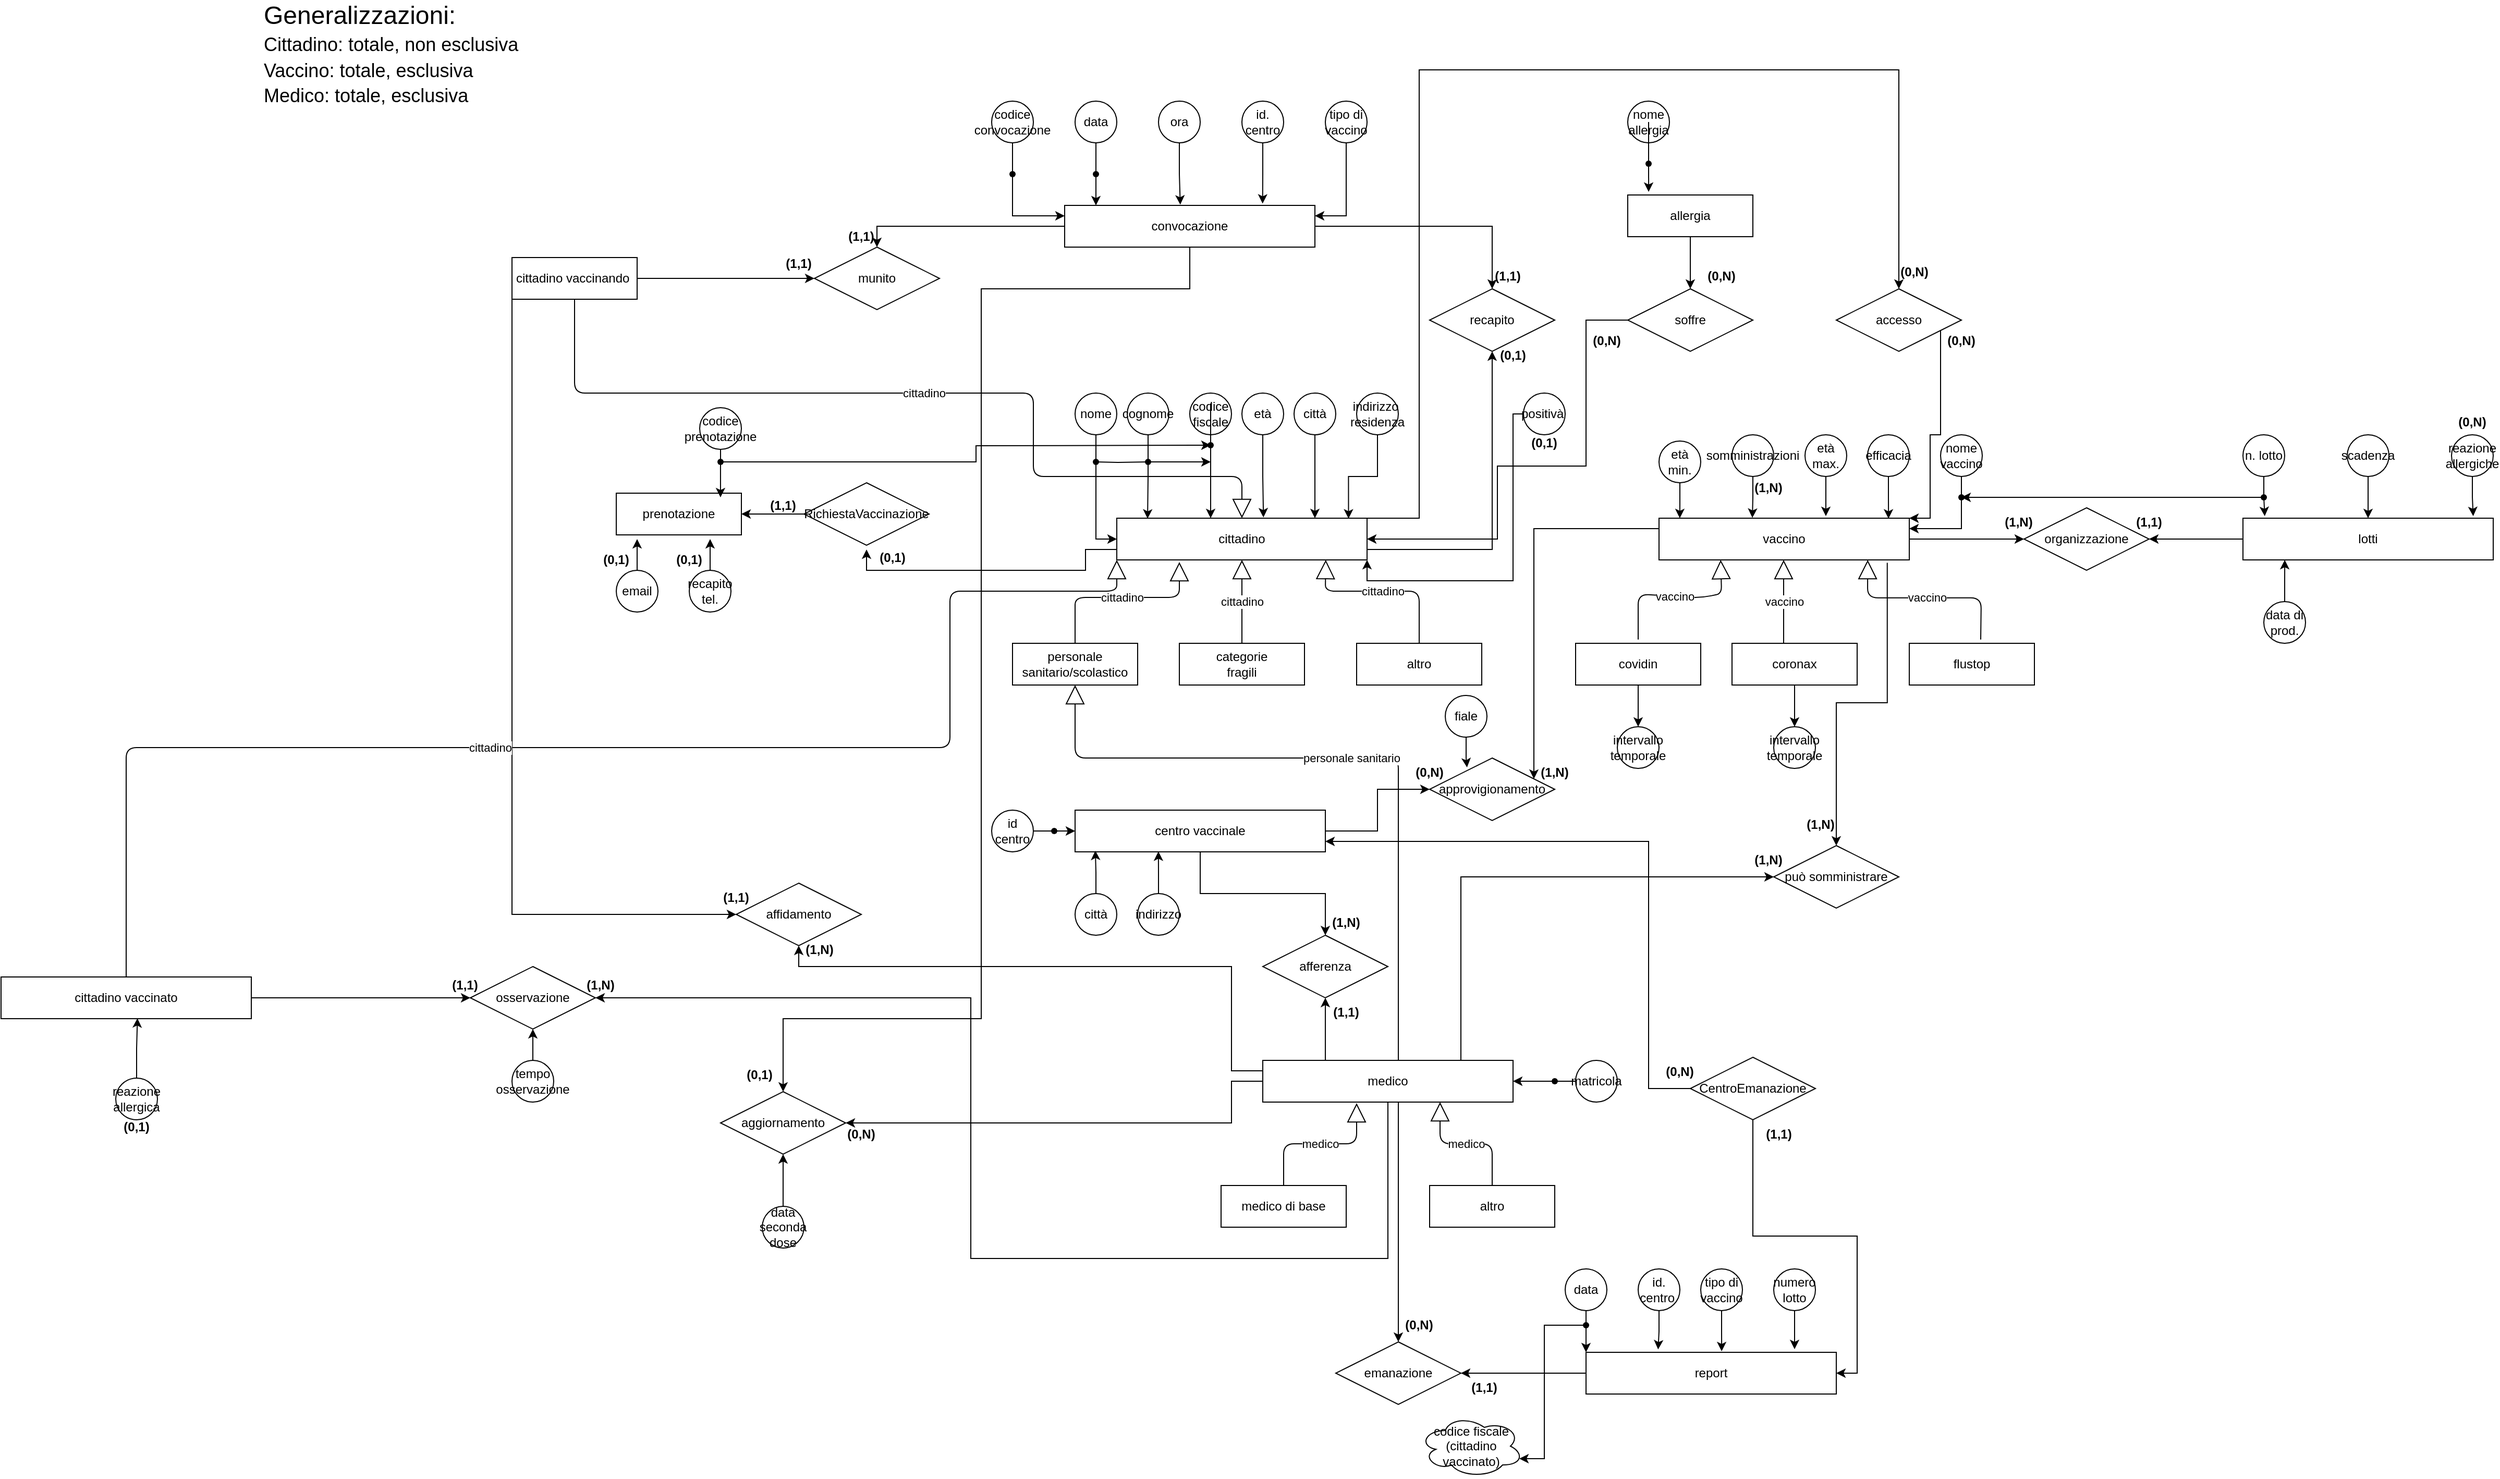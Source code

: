 <mxfile version="14.6.13" type="device"><diagram id="R2lEEEUBdFMjLlhIrx00" name="Page-1"><mxGraphModel dx="2500" dy="1852" grid="1" gridSize="10" guides="1" tooltips="1" connect="1" arrows="1" fold="1" page="1" pageScale="1" pageWidth="850" pageHeight="1100" math="0" shadow="0" extFonts="Permanent Marker^https://fonts.googleapis.com/css?family=Permanent+Marker"><root><mxCell id="0"/><mxCell id="1" parent="0"/><mxCell id="M7mJ-Y6xl4wx2wZonbCR-170" style="edgeStyle=orthogonalEdgeStyle;rounded=0;orthogonalLoop=1;jettySize=auto;html=1;align=center;" parent="1" source="M7mJ-Y6xl4wx2wZonbCR-2" edge="1"><mxGeometry relative="1" as="geometry"><mxPoint x="-80" y="150" as="targetPoint"/><Array as="points"><mxPoint x="130" y="150"/><mxPoint x="130" y="170"/><mxPoint x="-80" y="170"/></Array></mxGeometry></mxCell><mxCell id="N9EamCQMJhhHyp209HH3-10" style="edgeStyle=orthogonalEdgeStyle;rounded=0;orthogonalLoop=1;jettySize=auto;html=1;exitX=1;exitY=0;exitDx=0;exitDy=0;entryX=0.5;entryY=0;entryDx=0;entryDy=0;" parent="1" source="M7mJ-Y6xl4wx2wZonbCR-2" target="N9EamCQMJhhHyp209HH3-9" edge="1"><mxGeometry relative="1" as="geometry"><Array as="points"><mxPoint x="450" y="120"/><mxPoint x="450" y="-310"/><mxPoint x="910" y="-310"/></Array></mxGeometry></mxCell><mxCell id="M7mJ-Y6xl4wx2wZonbCR-2" value="cittadino" style="whiteSpace=wrap;html=1;align=center;" parent="1" vertex="1"><mxGeometry x="160" y="120" width="240" height="40" as="geometry"/></mxCell><mxCell id="M7mJ-Y6xl4wx2wZonbCR-158" style="edgeStyle=orthogonalEdgeStyle;rounded=0;orthogonalLoop=1;jettySize=auto;html=1;entryX=0.586;entryY=-0.019;entryDx=0;entryDy=0;entryPerimeter=0;align=center;" parent="1" source="M7mJ-Y6xl4wx2wZonbCR-3" target="M7mJ-Y6xl4wx2wZonbCR-2" edge="1"><mxGeometry relative="1" as="geometry"/></mxCell><mxCell id="M7mJ-Y6xl4wx2wZonbCR-3" value="età" style="ellipse;whiteSpace=wrap;html=1;align=center;" parent="1" vertex="1"><mxGeometry x="280" width="40" height="40" as="geometry"/></mxCell><mxCell id="M7mJ-Y6xl4wx2wZonbCR-159" style="edgeStyle=orthogonalEdgeStyle;rounded=0;orthogonalLoop=1;jettySize=auto;html=1;entryX=0.375;entryY=0;entryDx=0;entryDy=0;entryPerimeter=0;align=center;startArrow=none;" parent="1" source="T5ep_b1kpj0hgW3HJLXH-21" target="M7mJ-Y6xl4wx2wZonbCR-2" edge="1"><mxGeometry relative="1" as="geometry"/></mxCell><mxCell id="M7mJ-Y6xl4wx2wZonbCR-4" value="codice fiscale" style="ellipse;whiteSpace=wrap;html=1;align=center;" parent="1" vertex="1"><mxGeometry x="230" width="40" height="40" as="geometry"/></mxCell><mxCell id="T5ep_b1kpj0hgW3HJLXH-18" style="edgeStyle=orthogonalEdgeStyle;rounded=0;orthogonalLoop=1;jettySize=auto;html=1;entryX=0;entryY=0.5;entryDx=0;entryDy=0;" parent="1" source="M7mJ-Y6xl4wx2wZonbCR-5" target="M7mJ-Y6xl4wx2wZonbCR-2" edge="1"><mxGeometry relative="1" as="geometry"/></mxCell><mxCell id="M7mJ-Y6xl4wx2wZonbCR-5" value="nome" style="ellipse;whiteSpace=wrap;html=1;align=center;" parent="1" vertex="1"><mxGeometry x="120" width="40" height="40" as="geometry"/></mxCell><mxCell id="M7mJ-Y6xl4wx2wZonbCR-18" style="edgeStyle=orthogonalEdgeStyle;rounded=0;orthogonalLoop=1;jettySize=auto;html=1;entryX=0.123;entryY=0.01;entryDx=0;entryDy=0;entryPerimeter=0;" parent="1" source="M7mJ-Y6xl4wx2wZonbCR-6" target="M7mJ-Y6xl4wx2wZonbCR-2" edge="1"><mxGeometry relative="1" as="geometry"/></mxCell><mxCell id="M7mJ-Y6xl4wx2wZonbCR-6" value="cognome" style="ellipse;whiteSpace=wrap;html=1;align=center;" parent="1" vertex="1"><mxGeometry x="170" width="40" height="40" as="geometry"/></mxCell><mxCell id="M7mJ-Y6xl4wx2wZonbCR-15" style="edgeStyle=orthogonalEdgeStyle;rounded=0;orthogonalLoop=1;jettySize=auto;html=1;" parent="1" source="M7mJ-Y6xl4wx2wZonbCR-8" edge="1"><mxGeometry relative="1" as="geometry"><mxPoint x="350" y="120" as="targetPoint"/></mxGeometry></mxCell><mxCell id="M7mJ-Y6xl4wx2wZonbCR-8" value="città" style="ellipse;whiteSpace=wrap;html=1;align=center;" parent="1" vertex="1"><mxGeometry x="330" width="40" height="40" as="geometry"/></mxCell><mxCell id="M7mJ-Y6xl4wx2wZonbCR-157" style="edgeStyle=orthogonalEdgeStyle;rounded=0;orthogonalLoop=1;jettySize=auto;html=1;entryX=0.926;entryY=0.009;entryDx=0;entryDy=0;entryPerimeter=0;align=center;" parent="1" source="M7mJ-Y6xl4wx2wZonbCR-9" target="M7mJ-Y6xl4wx2wZonbCR-2" edge="1"><mxGeometry relative="1" as="geometry"/></mxCell><mxCell id="M7mJ-Y6xl4wx2wZonbCR-9" value="indirizzo&amp;nbsp;&lt;br&gt;residenza" style="ellipse;whiteSpace=wrap;html=1;align=center;" parent="1" vertex="1"><mxGeometry x="390" width="40" height="40" as="geometry"/></mxCell><mxCell id="M7mJ-Y6xl4wx2wZonbCR-19" value="cittadino" style="endArrow=block;endSize=16;endFill=0;html=1;exitX=0.5;exitY=1;exitDx=0;exitDy=0;entryX=0.5;entryY=1;entryDx=0;entryDy=0;" parent="1" target="M7mJ-Y6xl4wx2wZonbCR-2" edge="1"><mxGeometry width="160" relative="1" as="geometry"><mxPoint x="280" y="240" as="sourcePoint"/><mxPoint x="280" y="170" as="targetPoint"/></mxGeometry></mxCell><mxCell id="M7mJ-Y6xl4wx2wZonbCR-22" value="categorie&lt;br&gt;fragili" style="whiteSpace=wrap;html=1;align=center;" parent="1" vertex="1"><mxGeometry x="220" y="240" width="120" height="40" as="geometry"/></mxCell><mxCell id="M7mJ-Y6xl4wx2wZonbCR-23" value="personale sanitario/scolastico" style="whiteSpace=wrap;html=1;align=center;" parent="1" vertex="1"><mxGeometry x="60" y="240" width="120" height="40" as="geometry"/></mxCell><mxCell id="M7mJ-Y6xl4wx2wZonbCR-28" value="cittadino" style="endArrow=block;endSize=16;endFill=0;html=1;align=center;exitX=0.5;exitY=0;exitDx=0;exitDy=0;" parent="1" source="M7mJ-Y6xl4wx2wZonbCR-23" edge="1"><mxGeometry width="160" relative="1" as="geometry"><mxPoint x="140" y="240" as="sourcePoint"/><mxPoint x="220" y="162" as="targetPoint"/><Array as="points"><mxPoint x="120" y="220"/><mxPoint x="120" y="196"/><mxPoint x="220" y="196"/></Array></mxGeometry></mxCell><mxCell id="M7mJ-Y6xl4wx2wZonbCR-39" style="edgeStyle=orthogonalEdgeStyle;rounded=0;orthogonalLoop=1;jettySize=auto;html=1;entryX=0;entryY=0.5;entryDx=0;entryDy=0;align=center;" parent="1" source="M7mJ-Y6xl4wx2wZonbCR-30" target="M7mJ-Y6xl4wx2wZonbCR-37" edge="1"><mxGeometry relative="1" as="geometry"/></mxCell><mxCell id="M7mJ-Y6xl4wx2wZonbCR-30" value="vaccino" style="whiteSpace=wrap;html=1;align=center;" parent="1" vertex="1"><mxGeometry x="680" y="120" width="240" height="40" as="geometry"/></mxCell><mxCell id="M7mJ-Y6xl4wx2wZonbCR-34" style="edgeStyle=orthogonalEdgeStyle;rounded=0;orthogonalLoop=1;jettySize=auto;html=1;entryX=0.083;entryY=0;entryDx=0;entryDy=0;entryPerimeter=0;align=center;" parent="1" source="M7mJ-Y6xl4wx2wZonbCR-31" target="M7mJ-Y6xl4wx2wZonbCR-30" edge="1"><mxGeometry relative="1" as="geometry"/></mxCell><mxCell id="M7mJ-Y6xl4wx2wZonbCR-31" value="età min." style="ellipse;whiteSpace=wrap;html=1;align=center;" parent="1" vertex="1"><mxGeometry x="680" y="46" width="40" height="40" as="geometry"/></mxCell><mxCell id="M7mJ-Y6xl4wx2wZonbCR-36" style="edgeStyle=orthogonalEdgeStyle;rounded=0;orthogonalLoop=1;jettySize=auto;html=1;entryX=0.917;entryY=0.01;entryDx=0;entryDy=0;entryPerimeter=0;align=center;" parent="1" source="M7mJ-Y6xl4wx2wZonbCR-32" target="M7mJ-Y6xl4wx2wZonbCR-30" edge="1"><mxGeometry relative="1" as="geometry"/></mxCell><mxCell id="M7mJ-Y6xl4wx2wZonbCR-32" value="efficacia" style="ellipse;whiteSpace=wrap;html=1;align=center;" parent="1" vertex="1"><mxGeometry x="880" y="40" width="40" height="40" as="geometry"/></mxCell><mxCell id="M7mJ-Y6xl4wx2wZonbCR-35" style="edgeStyle=orthogonalEdgeStyle;rounded=0;orthogonalLoop=1;jettySize=auto;html=1;align=center;" parent="1" source="M7mJ-Y6xl4wx2wZonbCR-33" edge="1"><mxGeometry relative="1" as="geometry"><mxPoint x="840" y="118" as="targetPoint"/></mxGeometry></mxCell><mxCell id="M7mJ-Y6xl4wx2wZonbCR-33" value="età max." style="ellipse;whiteSpace=wrap;html=1;align=center;" parent="1" vertex="1"><mxGeometry x="820" y="40" width="40" height="40" as="geometry"/></mxCell><mxCell id="M7mJ-Y6xl4wx2wZonbCR-40" style="edgeStyle=orthogonalEdgeStyle;rounded=0;orthogonalLoop=1;jettySize=auto;html=1;align=center;exitX=0;exitY=0.5;exitDx=0;exitDy=0;" parent="1" source="M7mJ-Y6xl4wx2wZonbCR-38" target="M7mJ-Y6xl4wx2wZonbCR-37" edge="1"><mxGeometry relative="1" as="geometry"/></mxCell><mxCell id="M7mJ-Y6xl4wx2wZonbCR-37" value="organizzazione" style="shape=rhombus;perimeter=rhombusPerimeter;whiteSpace=wrap;html=1;align=center;" parent="1" vertex="1"><mxGeometry x="1030" y="110" width="120" height="60" as="geometry"/></mxCell><mxCell id="M7mJ-Y6xl4wx2wZonbCR-38" value="lotti" style="whiteSpace=wrap;html=1;align=center;" parent="1" vertex="1"><mxGeometry x="1240" y="120" width="240" height="40" as="geometry"/></mxCell><mxCell id="M7mJ-Y6xl4wx2wZonbCR-47" style="edgeStyle=orthogonalEdgeStyle;rounded=0;orthogonalLoop=1;jettySize=auto;html=1;entryX=0.92;entryY=-0.05;entryDx=0;entryDy=0;entryPerimeter=0;align=center;" parent="1" source="M7mJ-Y6xl4wx2wZonbCR-42" target="M7mJ-Y6xl4wx2wZonbCR-38" edge="1"><mxGeometry relative="1" as="geometry"/></mxCell><mxCell id="M7mJ-Y6xl4wx2wZonbCR-42" value="reazione&lt;br&gt;allergiche" style="ellipse;whiteSpace=wrap;html=1;align=center;" parent="1" vertex="1"><mxGeometry x="1440" y="40" width="40" height="40" as="geometry"/></mxCell><mxCell id="M7mJ-Y6xl4wx2wZonbCR-46" style="edgeStyle=orthogonalEdgeStyle;rounded=0;orthogonalLoop=1;jettySize=auto;html=1;entryX=0.5;entryY=0;entryDx=0;entryDy=0;align=center;" parent="1" source="M7mJ-Y6xl4wx2wZonbCR-43" target="M7mJ-Y6xl4wx2wZonbCR-38" edge="1"><mxGeometry relative="1" as="geometry"/></mxCell><mxCell id="M7mJ-Y6xl4wx2wZonbCR-43" value="scadenza" style="ellipse;whiteSpace=wrap;html=1;align=center;" parent="1" vertex="1"><mxGeometry x="1340" y="40" width="40" height="40" as="geometry"/></mxCell><mxCell id="M7mJ-Y6xl4wx2wZonbCR-45" style="edgeStyle=orthogonalEdgeStyle;rounded=0;orthogonalLoop=1;jettySize=auto;html=1;entryX=0.087;entryY=-0.05;entryDx=0;entryDy=0;entryPerimeter=0;align=center;" parent="1" source="M7mJ-Y6xl4wx2wZonbCR-44" target="M7mJ-Y6xl4wx2wZonbCR-38" edge="1"><mxGeometry relative="1" as="geometry"/></mxCell><mxCell id="M7mJ-Y6xl4wx2wZonbCR-44" value="n. lotto" style="ellipse;whiteSpace=wrap;html=1;align=center;" parent="1" vertex="1"><mxGeometry x="1240" y="40" width="40" height="40" as="geometry"/></mxCell><mxCell id="M7mJ-Y6xl4wx2wZonbCR-48" value="(1,N)" style="text;align=center;fontStyle=1;verticalAlign=middle;spacingLeft=3;spacingRight=3;strokeColor=none;rotatable=0;points=[[0,0.5],[1,0.5]];portConstraint=eastwest;" parent="1" vertex="1"><mxGeometry x="1010" y="110" width="30" height="26" as="geometry"/></mxCell><mxCell id="M7mJ-Y6xl4wx2wZonbCR-50" style="edgeStyle=orthogonalEdgeStyle;rounded=0;orthogonalLoop=1;jettySize=auto;html=1;entryX=0.373;entryY=-0.01;entryDx=0;entryDy=0;entryPerimeter=0;align=center;" parent="1" source="M7mJ-Y6xl4wx2wZonbCR-49" target="M7mJ-Y6xl4wx2wZonbCR-30" edge="1"><mxGeometry relative="1" as="geometry"/></mxCell><mxCell id="M7mJ-Y6xl4wx2wZonbCR-49" value="somministrazioni" style="ellipse;whiteSpace=wrap;html=1;align=center;" parent="1" vertex="1"><mxGeometry x="750" y="40" width="40" height="40" as="geometry"/></mxCell><object label="vaccino" id="M7mJ-Y6xl4wx2wZonbCR-52"><mxCell style="endArrow=block;endSize=16;endFill=0;html=1;align=center;exitX=0.163;exitY=1.09;exitDx=0;exitDy=0;exitPerimeter=0;strokeColor=#000000;fillColor=#000000;" parent="1" edge="1"><mxGeometry width="160" relative="1" as="geometry"><mxPoint x="660" y="236.4" as="sourcePoint"/><mxPoint x="739.12" y="160.0" as="targetPoint"/><Array as="points"><mxPoint x="660" y="192.8"/><mxPoint x="720" y="196.4"/><mxPoint x="740" y="192.4"/></Array></mxGeometry></mxCell></object><mxCell id="M7mJ-Y6xl4wx2wZonbCR-53" value="vaccino" style="endArrow=block;endSize=16;endFill=0;html=1;exitX=0.5;exitY=1;exitDx=0;exitDy=0;" parent="1" edge="1"><mxGeometry width="160" relative="1" as="geometry"><mxPoint x="799.5" y="240" as="sourcePoint"/><mxPoint x="799.5" y="160" as="targetPoint"/></mxGeometry></mxCell><mxCell id="M7mJ-Y6xl4wx2wZonbCR-54" value="vaccino" style="endArrow=block;endSize=16;endFill=0;html=1;exitX=0.713;exitY=1.09;exitDx=0;exitDy=0;exitPerimeter=0;" parent="1" edge="1"><mxGeometry width="160" relative="1" as="geometry"><mxPoint x="988.5" y="236.4" as="sourcePoint"/><mxPoint x="880.12" y="160.0" as="targetPoint"/><Array as="points"><mxPoint x="989" y="196.4"/><mxPoint x="880" y="196.4"/></Array></mxGeometry></mxCell><mxCell id="M7mJ-Y6xl4wx2wZonbCR-57" value="flustop" style="whiteSpace=wrap;html=1;align=center;" parent="1" vertex="1"><mxGeometry x="920" y="240" width="120" height="40" as="geometry"/></mxCell><mxCell id="M7mJ-Y6xl4wx2wZonbCR-61" style="edgeStyle=orthogonalEdgeStyle;rounded=0;orthogonalLoop=1;jettySize=auto;html=1;align=center;" parent="1" source="M7mJ-Y6xl4wx2wZonbCR-58" edge="1"><mxGeometry relative="1" as="geometry"><mxPoint x="810" y="320" as="targetPoint"/></mxGeometry></mxCell><mxCell id="M7mJ-Y6xl4wx2wZonbCR-58" value="coronax" style="whiteSpace=wrap;html=1;align=center;" parent="1" vertex="1"><mxGeometry x="750" y="240" width="120" height="40" as="geometry"/></mxCell><mxCell id="M7mJ-Y6xl4wx2wZonbCR-60" style="edgeStyle=orthogonalEdgeStyle;rounded=0;orthogonalLoop=1;jettySize=auto;html=1;align=center;" parent="1" source="M7mJ-Y6xl4wx2wZonbCR-59" edge="1"><mxGeometry relative="1" as="geometry"><mxPoint x="660" y="320" as="targetPoint"/></mxGeometry></mxCell><mxCell id="M7mJ-Y6xl4wx2wZonbCR-59" value="covidin" style="whiteSpace=wrap;html=1;align=center;" parent="1" vertex="1"><mxGeometry x="600" y="240" width="120" height="40" as="geometry"/></mxCell><mxCell id="M7mJ-Y6xl4wx2wZonbCR-63" value="intervallo temporale&lt;br&gt;" style="ellipse;whiteSpace=wrap;html=1;align=center;" parent="1" vertex="1"><mxGeometry x="640" y="320" width="40" height="40" as="geometry"/></mxCell><mxCell id="M7mJ-Y6xl4wx2wZonbCR-64" value="intervallo&lt;br&gt;temporale" style="ellipse;whiteSpace=wrap;html=1;align=center;" parent="1" vertex="1"><mxGeometry x="790" y="320" width="40" height="40" as="geometry"/></mxCell><mxCell id="M7mJ-Y6xl4wx2wZonbCR-100" style="edgeStyle=orthogonalEdgeStyle;rounded=0;orthogonalLoop=1;jettySize=auto;html=1;entryX=0.5;entryY=0;entryDx=0;entryDy=0;align=center;" parent="1" source="M7mJ-Y6xl4wx2wZonbCR-95" target="M7mJ-Y6xl4wx2wZonbCR-97" edge="1"><mxGeometry relative="1" as="geometry"/></mxCell><mxCell id="M7mJ-Y6xl4wx2wZonbCR-106" style="edgeStyle=orthogonalEdgeStyle;rounded=0;orthogonalLoop=1;jettySize=auto;html=1;entryX=0;entryY=0.5;entryDx=0;entryDy=0;align=center;" parent="1" source="M7mJ-Y6xl4wx2wZonbCR-95" target="M7mJ-Y6xl4wx2wZonbCR-105" edge="1"><mxGeometry relative="1" as="geometry"/></mxCell><mxCell id="M7mJ-Y6xl4wx2wZonbCR-95" value="centro vaccinale" style="whiteSpace=wrap;html=1;align=center;" parent="1" vertex="1"><mxGeometry x="120" y="400" width="240" height="40" as="geometry"/></mxCell><mxCell id="M7mJ-Y6xl4wx2wZonbCR-97" value="afferenza" style="shape=rhombus;perimeter=rhombusPerimeter;whiteSpace=wrap;html=1;align=center;" parent="1" vertex="1"><mxGeometry x="300" y="520" width="120" height="60" as="geometry"/></mxCell><mxCell id="M7mJ-Y6xl4wx2wZonbCR-104" style="edgeStyle=orthogonalEdgeStyle;rounded=0;orthogonalLoop=1;jettySize=auto;html=1;entryX=0.5;entryY=1;entryDx=0;entryDy=0;align=center;" parent="1" source="M7mJ-Y6xl4wx2wZonbCR-102" target="M7mJ-Y6xl4wx2wZonbCR-97" edge="1"><mxGeometry relative="1" as="geometry"><Array as="points"><mxPoint x="360" y="630"/><mxPoint x="360" y="630"/></Array></mxGeometry></mxCell><mxCell id="M7mJ-Y6xl4wx2wZonbCR-190" style="edgeStyle=orthogonalEdgeStyle;rounded=0;orthogonalLoop=1;jettySize=auto;html=1;entryX=0;entryY=0.5;entryDx=0;entryDy=0;align=center;" parent="1" source="M7mJ-Y6xl4wx2wZonbCR-102" target="M7mJ-Y6xl4wx2wZonbCR-189" edge="1"><mxGeometry relative="1" as="geometry"><Array as="points"><mxPoint x="490" y="464"/></Array></mxGeometry></mxCell><mxCell id="M7mJ-Y6xl4wx2wZonbCR-198" style="edgeStyle=orthogonalEdgeStyle;rounded=0;orthogonalLoop=1;jettySize=auto;html=1;entryX=1;entryY=0.5;entryDx=0;entryDy=0;align=center;" parent="1" source="M7mJ-Y6xl4wx2wZonbCR-102" target="M7mJ-Y6xl4wx2wZonbCR-192" edge="1"><mxGeometry relative="1" as="geometry"><Array as="points"><mxPoint x="420" y="830"/><mxPoint x="20" y="830"/><mxPoint x="20" y="580"/></Array></mxGeometry></mxCell><mxCell id="M7mJ-Y6xl4wx2wZonbCR-200" style="edgeStyle=orthogonalEdgeStyle;rounded=0;orthogonalLoop=1;jettySize=auto;html=1;entryX=1;entryY=0.5;entryDx=0;entryDy=0;align=center;" parent="1" source="M7mJ-Y6xl4wx2wZonbCR-102" target="M7mJ-Y6xl4wx2wZonbCR-194" edge="1"><mxGeometry relative="1" as="geometry"><Array as="points"><mxPoint x="270" y="660"/><mxPoint x="270" y="700"/></Array></mxGeometry></mxCell><mxCell id="M7mJ-Y6xl4wx2wZonbCR-208" style="edgeStyle=orthogonalEdgeStyle;rounded=0;orthogonalLoop=1;jettySize=auto;html=1;entryX=0.5;entryY=0;entryDx=0;entryDy=0;align=center;" parent="1" source="M7mJ-Y6xl4wx2wZonbCR-102" target="M7mJ-Y6xl4wx2wZonbCR-195" edge="1"><mxGeometry relative="1" as="geometry"><Array as="points"><mxPoint x="430" y="900"/></Array></mxGeometry></mxCell><mxCell id="nNRtTqkSwt77qWnMhOGQ-52" style="edgeStyle=orthogonalEdgeStyle;rounded=0;orthogonalLoop=1;jettySize=auto;html=1;exitX=0;exitY=0.25;exitDx=0;exitDy=0;" parent="1" source="M7mJ-Y6xl4wx2wZonbCR-102" target="nNRtTqkSwt77qWnMhOGQ-51" edge="1"><mxGeometry relative="1" as="geometry"><Array as="points"><mxPoint x="270" y="650"/><mxPoint x="270" y="550"/><mxPoint x="-145" y="550"/></Array></mxGeometry></mxCell><mxCell id="M7mJ-Y6xl4wx2wZonbCR-102" value="medico" style="whiteSpace=wrap;html=1;align=center;" parent="1" vertex="1"><mxGeometry x="300" y="640" width="240" height="40" as="geometry"/></mxCell><mxCell id="M7mJ-Y6xl4wx2wZonbCR-107" style="edgeStyle=orthogonalEdgeStyle;rounded=0;orthogonalLoop=1;jettySize=auto;html=1;align=center;exitX=0;exitY=0.25;exitDx=0;exitDy=0;" parent="1" source="M7mJ-Y6xl4wx2wZonbCR-30" target="M7mJ-Y6xl4wx2wZonbCR-105" edge="1"><mxGeometry relative="1" as="geometry"><mxPoint x="608.8" y="130" as="sourcePoint"/><Array as="points"><mxPoint x="560" y="130"/></Array></mxGeometry></mxCell><mxCell id="M7mJ-Y6xl4wx2wZonbCR-105" value="approvigionamento" style="shape=rhombus;perimeter=rhombusPerimeter;whiteSpace=wrap;html=1;align=center;" parent="1" vertex="1"><mxGeometry x="460" y="350" width="120" height="60" as="geometry"/></mxCell><mxCell id="M7mJ-Y6xl4wx2wZonbCR-113" value="(0,N)" style="text;align=center;fontStyle=1;verticalAlign=middle;spacingLeft=3;spacingRight=3;strokeColor=none;rotatable=0;points=[[0,0.5],[1,0.5]];portConstraint=eastwest;" parent="1" vertex="1"><mxGeometry x="425" y="880" width="50" height="26" as="geometry"/></mxCell><mxCell id="M7mJ-Y6xl4wx2wZonbCR-114" value="(1,N)" style="text;align=center;fontStyle=1;verticalAlign=middle;spacingLeft=3;spacingRight=3;strokeColor=none;rotatable=0;points=[[0,0.5],[1,0.5]];portConstraint=eastwest;" parent="1" vertex="1"><mxGeometry x="560" y="350" width="40" height="26" as="geometry"/></mxCell><mxCell id="M7mJ-Y6xl4wx2wZonbCR-115" value="(0,N)" style="text;align=center;fontStyle=1;verticalAlign=middle;spacingLeft=3;spacingRight=3;strokeColor=none;rotatable=0;points=[[0,0.5],[1,0.5]];portConstraint=eastwest;" parent="1" vertex="1"><mxGeometry x="440" y="350" width="40" height="26" as="geometry"/></mxCell><mxCell id="M7mJ-Y6xl4wx2wZonbCR-116" value="(1,1)" style="text;align=center;fontStyle=1;verticalAlign=middle;spacingLeft=3;spacingRight=3;strokeColor=none;rotatable=0;points=[[0,0.5],[1,0.5]];portConstraint=eastwest;" parent="1" vertex="1"><mxGeometry x="360" y="580" width="40" height="26" as="geometry"/></mxCell><mxCell id="M7mJ-Y6xl4wx2wZonbCR-117" value="(1,N)" style="text;align=center;fontStyle=1;verticalAlign=middle;spacingLeft=3;spacingRight=3;strokeColor=none;rotatable=0;points=[[0,0.5],[1,0.5]];portConstraint=eastwest;" parent="1" vertex="1"><mxGeometry x="360" y="494" width="40" height="26" as="geometry"/></mxCell><mxCell id="C1OjwDGi4JCY3vMo2hrc-6" style="edgeStyle=orthogonalEdgeStyle;rounded=0;orthogonalLoop=1;jettySize=auto;html=1;entryX=1;entryY=0.5;entryDx=0;entryDy=0;" parent="1" source="M7mJ-Y6xl4wx2wZonbCR-123" target="C1OjwDGi4JCY3vMo2hrc-5" edge="1"><mxGeometry relative="1" as="geometry"/></mxCell><mxCell id="M7mJ-Y6xl4wx2wZonbCR-123" value="RichiestaVaccinazione" style="shape=rhombus;perimeter=rhombusPerimeter;whiteSpace=wrap;html=1;align=center;" parent="1" vertex="1"><mxGeometry x="-140" y="86" width="120" height="60" as="geometry"/></mxCell><mxCell id="M7mJ-Y6xl4wx2wZonbCR-144" style="edgeStyle=orthogonalEdgeStyle;rounded=0;orthogonalLoop=1;jettySize=auto;html=1;entryX=0;entryY=0.5;entryDx=0;entryDy=0;align=center;" parent="1" source="M7mJ-Y6xl4wx2wZonbCR-133" target="M7mJ-Y6xl4wx2wZonbCR-142" edge="1"><mxGeometry relative="1" as="geometry"/></mxCell><mxCell id="nNRtTqkSwt77qWnMhOGQ-53" style="edgeStyle=orthogonalEdgeStyle;rounded=0;orthogonalLoop=1;jettySize=auto;html=1;exitX=0;exitY=1;exitDx=0;exitDy=0;entryX=0;entryY=0.5;entryDx=0;entryDy=0;" parent="1" source="M7mJ-Y6xl4wx2wZonbCR-133" target="nNRtTqkSwt77qWnMhOGQ-51" edge="1"><mxGeometry relative="1" as="geometry"><Array as="points"><mxPoint x="-420" y="500"/></Array></mxGeometry></mxCell><mxCell id="M7mJ-Y6xl4wx2wZonbCR-133" value="cittadino vaccinando&amp;nbsp;" style="whiteSpace=wrap;html=1;align=center;" parent="1" vertex="1"><mxGeometry x="-420" y="-130" width="120" height="40" as="geometry"/></mxCell><mxCell id="M7mJ-Y6xl4wx2wZonbCR-141" style="edgeStyle=orthogonalEdgeStyle;rounded=0;orthogonalLoop=1;jettySize=auto;html=1;entryX=0.5;entryY=0;entryDx=0;entryDy=0;align=center;" parent="1" source="M7mJ-Y6xl4wx2wZonbCR-136" target="M7mJ-Y6xl4wx2wZonbCR-137" edge="1"><mxGeometry relative="1" as="geometry"/></mxCell><mxCell id="M7mJ-Y6xl4wx2wZonbCR-143" style="edgeStyle=orthogonalEdgeStyle;rounded=0;orthogonalLoop=1;jettySize=auto;html=1;entryX=0.5;entryY=0;entryDx=0;entryDy=0;align=center;" parent="1" source="M7mJ-Y6xl4wx2wZonbCR-136" target="M7mJ-Y6xl4wx2wZonbCR-142" edge="1"><mxGeometry relative="1" as="geometry"/></mxCell><mxCell id="M7mJ-Y6xl4wx2wZonbCR-136" value="convocazione" style="whiteSpace=wrap;html=1;align=center;" parent="1" vertex="1"><mxGeometry x="110" y="-180" width="240" height="40" as="geometry"/></mxCell><mxCell id="M7mJ-Y6xl4wx2wZonbCR-145" style="edgeStyle=orthogonalEdgeStyle;rounded=0;orthogonalLoop=1;jettySize=auto;html=1;align=center;exitX=1;exitY=0.75;exitDx=0;exitDy=0;" parent="1" source="M7mJ-Y6xl4wx2wZonbCR-2" target="M7mJ-Y6xl4wx2wZonbCR-137" edge="1"><mxGeometry relative="1" as="geometry"><Array as="points"><mxPoint x="520" y="150"/></Array></mxGeometry></mxCell><mxCell id="M7mJ-Y6xl4wx2wZonbCR-137" value="recapito" style="shape=rhombus;perimeter=rhombusPerimeter;whiteSpace=wrap;html=1;align=center;" parent="1" vertex="1"><mxGeometry x="460" y="-100" width="120" height="60" as="geometry"/></mxCell><mxCell id="M7mJ-Y6xl4wx2wZonbCR-142" value="munito" style="shape=rhombus;perimeter=rhombusPerimeter;whiteSpace=wrap;html=1;align=center;" parent="1" vertex="1"><mxGeometry x="-130" y="-140" width="120" height="60" as="geometry"/></mxCell><mxCell id="M7mJ-Y6xl4wx2wZonbCR-206" style="edgeStyle=orthogonalEdgeStyle;rounded=0;orthogonalLoop=1;jettySize=auto;html=1;entryX=0.791;entryY=-0.043;entryDx=0;entryDy=0;entryPerimeter=0;align=center;" parent="1" source="M7mJ-Y6xl4wx2wZonbCR-149" target="M7mJ-Y6xl4wx2wZonbCR-136" edge="1"><mxGeometry relative="1" as="geometry"/></mxCell><mxCell id="M7mJ-Y6xl4wx2wZonbCR-149" value="id. centro" style="ellipse;whiteSpace=wrap;html=1;align=center;" parent="1" vertex="1"><mxGeometry x="280" y="-280" width="40" height="40" as="geometry"/></mxCell><mxCell id="M7mJ-Y6xl4wx2wZonbCR-154" style="edgeStyle=orthogonalEdgeStyle;rounded=0;orthogonalLoop=1;jettySize=auto;html=1;align=center;entryX=0.462;entryY=-0.019;entryDx=0;entryDy=0;entryPerimeter=0;" parent="1" source="M7mJ-Y6xl4wx2wZonbCR-150" target="M7mJ-Y6xl4wx2wZonbCR-136" edge="1"><mxGeometry relative="1" as="geometry"><mxPoint x="220" y="-190" as="targetPoint"/></mxGeometry></mxCell><mxCell id="M7mJ-Y6xl4wx2wZonbCR-150" value="ora" style="ellipse;whiteSpace=wrap;html=1;align=center;" parent="1" vertex="1"><mxGeometry x="200" y="-280" width="40" height="40" as="geometry"/></mxCell><mxCell id="M7mJ-Y6xl4wx2wZonbCR-205" style="edgeStyle=orthogonalEdgeStyle;rounded=0;orthogonalLoop=1;jettySize=auto;html=1;entryX=0.125;entryY=0;entryDx=0;entryDy=0;entryPerimeter=0;align=center;" parent="1" source="M7mJ-Y6xl4wx2wZonbCR-151" target="M7mJ-Y6xl4wx2wZonbCR-136" edge="1"><mxGeometry relative="1" as="geometry"/></mxCell><mxCell id="M7mJ-Y6xl4wx2wZonbCR-151" value="data" style="ellipse;whiteSpace=wrap;html=1;align=center;" parent="1" vertex="1"><mxGeometry x="120" y="-280" width="40" height="40" as="geometry"/></mxCell><mxCell id="M7mJ-Y6xl4wx2wZonbCR-204" style="edgeStyle=orthogonalEdgeStyle;rounded=0;orthogonalLoop=1;jettySize=auto;html=1;entryX=1;entryY=0.25;entryDx=0;entryDy=0;align=center;" parent="1" source="M7mJ-Y6xl4wx2wZonbCR-152" target="M7mJ-Y6xl4wx2wZonbCR-136" edge="1"><mxGeometry relative="1" as="geometry"><Array as="points"><mxPoint x="380" y="-170"/></Array></mxGeometry></mxCell><mxCell id="M7mJ-Y6xl4wx2wZonbCR-152" value="tipo di vaccino" style="ellipse;whiteSpace=wrap;html=1;align=center;" parent="1" vertex="1"><mxGeometry x="360" y="-280" width="40" height="40" as="geometry"/></mxCell><mxCell id="M7mJ-Y6xl4wx2wZonbCR-161" value="medico" style="endArrow=block;endSize=16;endFill=0;html=1;align=center;" parent="1" edge="1"><mxGeometry width="160" relative="1" as="geometry"><mxPoint x="320" y="760" as="sourcePoint"/><mxPoint x="390" y="681" as="targetPoint"/><Array as="points"><mxPoint x="320" y="760"/><mxPoint x="320" y="720"/><mxPoint x="390" y="720"/></Array></mxGeometry></mxCell><mxCell id="M7mJ-Y6xl4wx2wZonbCR-165" value="medico" style="endArrow=block;endSize=16;endFill=0;html=1;align=center;exitX=0.596;exitY=1.031;exitDx=0;exitDy=0;exitPerimeter=0;" parent="1" edge="1"><mxGeometry width="160" relative="1" as="geometry"><mxPoint x="520" y="760" as="sourcePoint"/><mxPoint x="470" y="680" as="targetPoint"/><Array as="points"><mxPoint x="520" y="720"/><mxPoint x="470" y="720"/></Array></mxGeometry></mxCell><mxCell id="M7mJ-Y6xl4wx2wZonbCR-166" value="altro" style="whiteSpace=wrap;html=1;align=center;" parent="1" vertex="1"><mxGeometry x="460" y="760" width="120" height="40" as="geometry"/></mxCell><mxCell id="M7mJ-Y6xl4wx2wZonbCR-167" value="medico di base" style="whiteSpace=wrap;html=1;align=center;" parent="1" vertex="1"><mxGeometry x="260" y="760" width="120" height="40" as="geometry"/></mxCell><mxCell id="M7mJ-Y6xl4wx2wZonbCR-191" style="edgeStyle=orthogonalEdgeStyle;rounded=0;orthogonalLoop=1;jettySize=auto;html=1;align=center;exitX=0.912;exitY=1.07;exitDx=0;exitDy=0;exitPerimeter=0;entryX=0.5;entryY=0;entryDx=0;entryDy=0;" parent="1" source="M7mJ-Y6xl4wx2wZonbCR-30" target="M7mJ-Y6xl4wx2wZonbCR-189" edge="1"><mxGeometry relative="1" as="geometry"/></mxCell><mxCell id="M7mJ-Y6xl4wx2wZonbCR-189" value="può somministrare" style="shape=rhombus;perimeter=rhombusPerimeter;whiteSpace=wrap;html=1;align=center;" parent="1" vertex="1"><mxGeometry x="790" y="434" width="120" height="60" as="geometry"/></mxCell><mxCell id="M7mJ-Y6xl4wx2wZonbCR-192" value="osservazione" style="shape=rhombus;perimeter=rhombusPerimeter;whiteSpace=wrap;html=1;align=center;" parent="1" vertex="1"><mxGeometry x="-460" y="550" width="120" height="60" as="geometry"/></mxCell><mxCell id="M7mJ-Y6xl4wx2wZonbCR-194" value="aggiornamento" style="shape=rhombus;perimeter=rhombusPerimeter;whiteSpace=wrap;html=1;align=center;" parent="1" vertex="1"><mxGeometry x="-220" y="670" width="120" height="60" as="geometry"/></mxCell><mxCell id="M7mJ-Y6xl4wx2wZonbCR-195" value="emanazione" style="shape=rhombus;perimeter=rhombusPerimeter;whiteSpace=wrap;html=1;align=center;" parent="1" vertex="1"><mxGeometry x="370" y="910" width="120" height="60" as="geometry"/></mxCell><mxCell id="M7mJ-Y6xl4wx2wZonbCR-212" style="edgeStyle=orthogonalEdgeStyle;rounded=0;orthogonalLoop=1;jettySize=auto;html=1;entryX=1;entryY=0.5;entryDx=0;entryDy=0;align=center;" parent="1" source="M7mJ-Y6xl4wx2wZonbCR-211" target="M7mJ-Y6xl4wx2wZonbCR-195" edge="1"><mxGeometry relative="1" as="geometry"/></mxCell><mxCell id="M7mJ-Y6xl4wx2wZonbCR-211" value="report" style="whiteSpace=wrap;html=1;align=center;" parent="1" vertex="1"><mxGeometry x="610" y="920" width="240" height="40" as="geometry"/></mxCell><mxCell id="nNRtTqkSwt77qWnMhOGQ-1" value="cittadino" style="endArrow=block;endSize=16;endFill=0;html=1;exitX=0.5;exitY=1;exitDx=0;exitDy=0;" parent="1" source="M7mJ-Y6xl4wx2wZonbCR-133" target="M7mJ-Y6xl4wx2wZonbCR-2" edge="1"><mxGeometry width="160" relative="1" as="geometry"><mxPoint x="-320" y="-50" as="sourcePoint"/><mxPoint x="-160" y="30" as="targetPoint"/><Array as="points"><mxPoint x="-360"/><mxPoint x="-240"/><mxPoint x="-10"/><mxPoint x="80"/><mxPoint x="80" y="80"/><mxPoint x="280" y="80"/></Array></mxGeometry></mxCell><mxCell id="nNRtTqkSwt77qWnMhOGQ-3" style="edgeStyle=orthogonalEdgeStyle;rounded=0;orthogonalLoop=1;jettySize=auto;html=1;" parent="1" source="nNRtTqkSwt77qWnMhOGQ-2" target="M7mJ-Y6xl4wx2wZonbCR-192" edge="1"><mxGeometry relative="1" as="geometry"/></mxCell><mxCell id="nNRtTqkSwt77qWnMhOGQ-2" value="tempo osservazione" style="ellipse;whiteSpace=wrap;html=1;align=center;" parent="1" vertex="1"><mxGeometry x="-420" y="640" width="40" height="40" as="geometry"/></mxCell><mxCell id="nNRtTqkSwt77qWnMhOGQ-17" style="edgeStyle=orthogonalEdgeStyle;rounded=0;orthogonalLoop=1;jettySize=auto;html=1;entryX=0.542;entryY=-0.025;entryDx=0;entryDy=0;entryPerimeter=0;" parent="1" source="nNRtTqkSwt77qWnMhOGQ-4" target="M7mJ-Y6xl4wx2wZonbCR-211" edge="1"><mxGeometry relative="1" as="geometry"/></mxCell><mxCell id="nNRtTqkSwt77qWnMhOGQ-4" value="tipo di vaccino" style="ellipse;whiteSpace=wrap;html=1;align=center;" parent="1" vertex="1"><mxGeometry x="720" y="840" width="40" height="40" as="geometry"/></mxCell><mxCell id="nNRtTqkSwt77qWnMhOGQ-16" style="edgeStyle=orthogonalEdgeStyle;rounded=0;orthogonalLoop=1;jettySize=auto;html=1;entryX=0;entryY=0;entryDx=0;entryDy=0;" parent="1" source="nNRtTqkSwt77qWnMhOGQ-6" target="M7mJ-Y6xl4wx2wZonbCR-211" edge="1"><mxGeometry relative="1" as="geometry"><mxPoint x="610" y="910" as="targetPoint"/></mxGeometry></mxCell><mxCell id="nNRtTqkSwt77qWnMhOGQ-6" value="data" style="ellipse;whiteSpace=wrap;html=1;align=center;" parent="1" vertex="1"><mxGeometry x="590" y="840" width="40" height="40" as="geometry"/></mxCell><mxCell id="nNRtTqkSwt77qWnMhOGQ-15" style="edgeStyle=orthogonalEdgeStyle;rounded=0;orthogonalLoop=1;jettySize=auto;html=1;" parent="1" source="nNRtTqkSwt77qWnMhOGQ-7" edge="1"><mxGeometry relative="1" as="geometry"><mxPoint x="810" y="917" as="targetPoint"/></mxGeometry></mxCell><mxCell id="nNRtTqkSwt77qWnMhOGQ-7" value="numero lotto" style="ellipse;whiteSpace=wrap;html=1;align=center;" parent="1" vertex="1"><mxGeometry x="790" y="840" width="40" height="40" as="geometry"/></mxCell><mxCell id="nNRtTqkSwt77qWnMhOGQ-22" style="edgeStyle=orthogonalEdgeStyle;rounded=0;orthogonalLoop=1;jettySize=auto;html=1;entryX=0;entryY=0.5;entryDx=0;entryDy=0;" parent="1" source="nNRtTqkSwt77qWnMhOGQ-21" target="M7mJ-Y6xl4wx2wZonbCR-192" edge="1"><mxGeometry relative="1" as="geometry"/></mxCell><mxCell id="nNRtTqkSwt77qWnMhOGQ-21" value="cittadino vaccinato" style="whiteSpace=wrap;html=1;align=center;" parent="1" vertex="1"><mxGeometry x="-910" y="560" width="240" height="40" as="geometry"/></mxCell><mxCell id="nNRtTqkSwt77qWnMhOGQ-23" value="(1,1)" style="text;align=center;fontStyle=1;verticalAlign=middle;spacingLeft=3;spacingRight=3;strokeColor=none;rotatable=0;points=[[0,0.5],[1,0.5]];portConstraint=eastwest;" parent="1" vertex="1"><mxGeometry x="485" y="940" width="55" height="26" as="geometry"/></mxCell><mxCell id="nNRtTqkSwt77qWnMhOGQ-27" value="(0,N)" style="text;align=center;fontStyle=1;verticalAlign=middle;spacingLeft=3;spacingRight=3;strokeColor=none;rotatable=0;points=[[0,0.5],[1,0.5]];portConstraint=eastwest;" parent="1" vertex="1"><mxGeometry x="-110" y="697" width="50" height="26" as="geometry"/></mxCell><mxCell id="nNRtTqkSwt77qWnMhOGQ-30" value="(1,N)" style="text;align=center;fontStyle=1;verticalAlign=middle;spacingLeft=3;spacingRight=3;strokeColor=none;rotatable=0;points=[[0,0.5],[1,0.5]];portConstraint=eastwest;" parent="1" vertex="1"><mxGeometry x="810" y="400" width="50" height="26" as="geometry"/></mxCell><mxCell id="nNRtTqkSwt77qWnMhOGQ-32" value="(1,N)" style="text;align=center;fontStyle=1;verticalAlign=middle;spacingLeft=3;spacingRight=3;strokeColor=none;rotatable=0;points=[[0,0.5],[1,0.5]];portConstraint=eastwest;" parent="1" vertex="1"><mxGeometry x="760" y="434" width="50" height="26" as="geometry"/></mxCell><mxCell id="nNRtTqkSwt77qWnMhOGQ-33" value="(1,1)" style="text;align=center;fontStyle=1;verticalAlign=middle;spacingLeft=3;spacingRight=3;strokeColor=none;rotatable=0;points=[[0,0.5],[1,0.5]];portConstraint=eastwest;" parent="1" vertex="1"><mxGeometry x="-492.5" y="554" width="55" height="26" as="geometry"/></mxCell><mxCell id="nNRtTqkSwt77qWnMhOGQ-34" value="(1,N)" style="text;align=center;fontStyle=1;verticalAlign=middle;spacingLeft=3;spacingRight=3;strokeColor=none;rotatable=0;points=[[0,0.5],[1,0.5]];portConstraint=eastwest;" parent="1" vertex="1"><mxGeometry x="-360" y="554" width="50" height="26" as="geometry"/></mxCell><mxCell id="nNRtTqkSwt77qWnMhOGQ-35" value="(1,1)" style="text;align=center;fontStyle=1;verticalAlign=middle;spacingLeft=3;spacingRight=3;strokeColor=none;rotatable=0;points=[[0,0.5],[1,0.5]];portConstraint=eastwest;" parent="1" vertex="1"><mxGeometry x="-230" y="470" width="50" height="26" as="geometry"/></mxCell><mxCell id="nNRtTqkSwt77qWnMhOGQ-36" value="(1,N)" style="text;align=center;fontStyle=1;verticalAlign=middle;spacingLeft=3;spacingRight=3;strokeColor=none;rotatable=0;points=[[0,0.5],[1,0.5]];portConstraint=eastwest;" parent="1" vertex="1"><mxGeometry x="-150" y="520" width="50" height="26" as="geometry"/></mxCell><mxCell id="nNRtTqkSwt77qWnMhOGQ-37" value="(1,1)" style="text;align=center;fontStyle=1;verticalAlign=middle;spacingLeft=3;spacingRight=3;strokeColor=none;rotatable=0;points=[[0,0.5],[1,0.5]];portConstraint=eastwest;" parent="1" vertex="1"><mxGeometry x="-110" y="-164" width="50" height="26" as="geometry"/></mxCell><mxCell id="nNRtTqkSwt77qWnMhOGQ-38" value="(1,1)" style="text;align=center;fontStyle=1;verticalAlign=middle;spacingLeft=3;spacingRight=3;strokeColor=none;rotatable=0;points=[[0,0.5],[1,0.5]];portConstraint=eastwest;" parent="1" vertex="1"><mxGeometry x="-170" y="-138" width="50" height="26" as="geometry"/></mxCell><mxCell id="nNRtTqkSwt77qWnMhOGQ-39" value="(1,1)" style="text;align=center;fontStyle=1;verticalAlign=middle;spacingLeft=3;spacingRight=3;strokeColor=none;rotatable=0;points=[[0,0.5],[1,0.5]];portConstraint=eastwest;" parent="1" vertex="1"><mxGeometry x="510" y="-126" width="50" height="26" as="geometry"/></mxCell><mxCell id="nNRtTqkSwt77qWnMhOGQ-40" value="(0,1)" style="text;align=center;fontStyle=1;verticalAlign=middle;spacingLeft=3;spacingRight=3;strokeColor=none;rotatable=0;points=[[0,0.5],[1,0.5]];portConstraint=eastwest;" parent="1" vertex="1"><mxGeometry x="520" y="-50" width="40" height="26" as="geometry"/></mxCell><mxCell id="nNRtTqkSwt77qWnMhOGQ-42" value="(0,1)" style="text;align=center;fontStyle=1;verticalAlign=middle;spacingLeft=3;spacingRight=3;strokeColor=none;rotatable=0;points=[[0,0.5],[1,0.5]];portConstraint=eastwest;" parent="1" vertex="1"><mxGeometry x="-85" y="144" width="60" height="26" as="geometry"/></mxCell><mxCell id="nNRtTqkSwt77qWnMhOGQ-43" value="(1,1)" style="text;align=center;fontStyle=1;verticalAlign=middle;spacingLeft=3;spacingRight=3;strokeColor=none;rotatable=0;points=[[0,0.5],[1,0.5]];portConstraint=eastwest;" parent="1" vertex="1"><mxGeometry x="1120" y="110" width="60" height="26" as="geometry"/></mxCell><mxCell id="nNRtTqkSwt77qWnMhOGQ-51" value="affidamento" style="shape=rhombus;perimeter=rhombusPerimeter;whiteSpace=wrap;html=1;align=center;" parent="1" vertex="1"><mxGeometry x="-205" y="470" width="120" height="60" as="geometry"/></mxCell><mxCell id="nNRtTqkSwt77qWnMhOGQ-55" style="edgeStyle=orthogonalEdgeStyle;rounded=0;orthogonalLoop=1;jettySize=auto;html=1;align=center;" parent="1" source="M7mJ-Y6xl4wx2wZonbCR-136" target="M7mJ-Y6xl4wx2wZonbCR-194" edge="1"><mxGeometry relative="1" as="geometry"><Array as="points"><mxPoint x="230" y="-100"/><mxPoint x="30" y="-100"/><mxPoint x="30" y="600"/><mxPoint x="-160" y="600"/></Array><mxPoint x="230" y="-140" as="sourcePoint"/><mxPoint x="-257.5" y="630" as="targetPoint"/></mxGeometry></mxCell><mxCell id="C1OjwDGi4JCY3vMo2hrc-17" style="edgeStyle=orthogonalEdgeStyle;rounded=0;orthogonalLoop=1;jettySize=auto;html=1;entryX=0.5;entryY=1;entryDx=0;entryDy=0;" parent="1" source="nNRtTqkSwt77qWnMhOGQ-56" target="M7mJ-Y6xl4wx2wZonbCR-194" edge="1"><mxGeometry relative="1" as="geometry"/></mxCell><mxCell id="nNRtTqkSwt77qWnMhOGQ-56" value="data seconda dose" style="ellipse;whiteSpace=wrap;html=1;align=center;" parent="1" vertex="1"><mxGeometry x="-180" y="780" width="40" height="40" as="geometry"/></mxCell><mxCell id="htI6j-QqKg4lQDwbU-M1-1" value="cittadino" style="endArrow=block;endSize=16;endFill=0;html=1;exitX=0.5;exitY=0;exitDx=0;exitDy=0;entryX=0;entryY=1;entryDx=0;entryDy=0;" parent="1" source="nNRtTqkSwt77qWnMhOGQ-21" target="M7mJ-Y6xl4wx2wZonbCR-2" edge="1"><mxGeometry x="-0.157" width="160" relative="1" as="geometry"><mxPoint y="300" as="sourcePoint"/><mxPoint x="-160" y="300" as="targetPoint"/><Array as="points"><mxPoint x="-790" y="340"/><mxPoint x="-480" y="340"/><mxPoint x="-380" y="340"/><mxPoint y="340"/><mxPoint y="190"/><mxPoint x="160" y="190"/></Array><mxPoint as="offset"/></mxGeometry></mxCell><mxCell id="bSPuXpcvFD6FATroiEFk-8" style="edgeStyle=orthogonalEdgeStyle;rounded=0;orthogonalLoop=1;jettySize=auto;html=1;entryX=0.545;entryY=0.99;entryDx=0;entryDy=0;entryPerimeter=0;" parent="1" source="bSPuXpcvFD6FATroiEFk-7" target="nNRtTqkSwt77qWnMhOGQ-21" edge="1"><mxGeometry relative="1" as="geometry"/></mxCell><mxCell id="bSPuXpcvFD6FATroiEFk-7" value="reazione allergica" style="ellipse;whiteSpace=wrap;html=1;align=center;" parent="1" vertex="1"><mxGeometry x="-800" y="657" width="40" height="40" as="geometry"/></mxCell><mxCell id="bSPuXpcvFD6FATroiEFk-14" value="personale sanitario" style="endArrow=block;endSize=16;endFill=0;html=1;entryX=0.5;entryY=1;entryDx=0;entryDy=0;" parent="1" target="M7mJ-Y6xl4wx2wZonbCR-23" edge="1"><mxGeometry width="160" relative="1" as="geometry"><mxPoint x="430" y="640" as="sourcePoint"/><mxPoint x="490" y="380" as="targetPoint"/><Array as="points"><mxPoint x="430" y="490"/><mxPoint x="430" y="350"/><mxPoint x="120" y="350"/></Array></mxGeometry></mxCell><mxCell id="bSPuXpcvFD6FATroiEFk-18" value="altro" style="whiteSpace=wrap;html=1;align=center;" parent="1" vertex="1"><mxGeometry x="390" y="240" width="120" height="40" as="geometry"/></mxCell><mxCell id="bSPuXpcvFD6FATroiEFk-19" value="cittadino" style="endArrow=block;endSize=16;endFill=0;html=1;entryX=0.835;entryY=0.999;entryDx=0;entryDy=0;entryPerimeter=0;exitX=0.5;exitY=0;exitDx=0;exitDy=0;" parent="1" source="bSPuXpcvFD6FATroiEFk-18" target="M7mJ-Y6xl4wx2wZonbCR-2" edge="1"><mxGeometry width="160" relative="1" as="geometry"><mxPoint x="330" y="210" as="sourcePoint"/><mxPoint x="490" y="210" as="targetPoint"/><Array as="points"><mxPoint x="450" y="190"/><mxPoint x="360" y="190"/></Array></mxGeometry></mxCell><mxCell id="C1OjwDGi4JCY3vMo2hrc-4" style="edgeStyle=orthogonalEdgeStyle;rounded=0;orthogonalLoop=1;jettySize=auto;html=1;entryX=0.333;entryY=0.99;entryDx=0;entryDy=0;entryPerimeter=0;" parent="1" source="C1OjwDGi4JCY3vMo2hrc-1" target="M7mJ-Y6xl4wx2wZonbCR-95" edge="1"><mxGeometry relative="1" as="geometry"/></mxCell><mxCell id="C1OjwDGi4JCY3vMo2hrc-1" value="indirizzo" style="ellipse;whiteSpace=wrap;html=1;align=center;" parent="1" vertex="1"><mxGeometry x="180" y="480" width="40" height="40" as="geometry"/></mxCell><mxCell id="C1OjwDGi4JCY3vMo2hrc-3" style="edgeStyle=orthogonalEdgeStyle;rounded=0;orthogonalLoop=1;jettySize=auto;html=1;entryX=0.081;entryY=0.971;entryDx=0;entryDy=0;entryPerimeter=0;" parent="1" source="C1OjwDGi4JCY3vMo2hrc-2" target="M7mJ-Y6xl4wx2wZonbCR-95" edge="1"><mxGeometry relative="1" as="geometry"/></mxCell><mxCell id="C1OjwDGi4JCY3vMo2hrc-2" value="città" style="ellipse;whiteSpace=wrap;html=1;align=center;" parent="1" vertex="1"><mxGeometry x="120" y="480" width="40" height="40" as="geometry"/></mxCell><mxCell id="C1OjwDGi4JCY3vMo2hrc-5" value="prenotazione" style="whiteSpace=wrap;html=1;align=center;" parent="1" vertex="1"><mxGeometry x="-320" y="96" width="120" height="40" as="geometry"/></mxCell><mxCell id="C1OjwDGi4JCY3vMo2hrc-10" value="(1,1)" style="text;align=center;fontStyle=1;verticalAlign=middle;spacingLeft=3;spacingRight=3;strokeColor=none;rotatable=0;points=[[0,0.5],[1,0.5]];portConstraint=eastwest;" parent="1" vertex="1"><mxGeometry x="-190" y="94" width="60" height="26" as="geometry"/></mxCell><mxCell id="C1OjwDGi4JCY3vMo2hrc-20" value="(0,1)" style="text;align=center;fontStyle=1;verticalAlign=middle;spacingLeft=3;spacingRight=3;strokeColor=none;rotatable=0;points=[[0,0.5],[1,0.5]];portConstraint=eastwest;" parent="1" vertex="1"><mxGeometry x="-210" y="640" width="55" height="26" as="geometry"/></mxCell><mxCell id="C1OjwDGi4JCY3vMo2hrc-29" style="edgeStyle=orthogonalEdgeStyle;rounded=0;orthogonalLoop=1;jettySize=auto;html=1;startArrow=none;" parent="1" source="C1OjwDGi4JCY3vMo2hrc-40" edge="1"><mxGeometry relative="1" as="geometry"><mxPoint x="250" y="66" as="targetPoint"/></mxGeometry></mxCell><mxCell id="C1OjwDGi4JCY3vMo2hrc-31" style="edgeStyle=orthogonalEdgeStyle;rounded=0;orthogonalLoop=1;jettySize=auto;html=1;entryX=1;entryY=0.25;entryDx=0;entryDy=0;" parent="1" source="C1OjwDGi4JCY3vMo2hrc-30" target="M7mJ-Y6xl4wx2wZonbCR-30" edge="1"><mxGeometry relative="1" as="geometry"><Array as="points"><mxPoint x="970" y="130"/></Array></mxGeometry></mxCell><mxCell id="C1OjwDGi4JCY3vMo2hrc-30" value="nome&lt;br&gt;vaccino" style="ellipse;whiteSpace=wrap;html=1;align=center;" parent="1" vertex="1"><mxGeometry x="950" y="40" width="40" height="40" as="geometry"/></mxCell><mxCell id="C1OjwDGi4JCY3vMo2hrc-34" style="edgeStyle=orthogonalEdgeStyle;rounded=0;orthogonalLoop=1;jettySize=auto;html=1;entryX=0.167;entryY=1;entryDx=0;entryDy=0;entryPerimeter=0;" parent="1" source="C1OjwDGi4JCY3vMo2hrc-32" target="M7mJ-Y6xl4wx2wZonbCR-38" edge="1"><mxGeometry relative="1" as="geometry"/></mxCell><mxCell id="C1OjwDGi4JCY3vMo2hrc-32" value="data di prod." style="ellipse;whiteSpace=wrap;html=1;align=center;" parent="1" vertex="1"><mxGeometry x="1260" y="200" width="40" height="40" as="geometry"/></mxCell><mxCell id="WJRUNATtaw_su_-T1KcF-26" style="edgeStyle=orthogonalEdgeStyle;rounded=0;orthogonalLoop=1;jettySize=auto;html=1;" parent="1" source="C1OjwDGi4JCY3vMo2hrc-39" target="C1OjwDGi4JCY3vMo2hrc-35" edge="1"><mxGeometry relative="1" as="geometry"/></mxCell><mxCell id="C1OjwDGi4JCY3vMo2hrc-35" value="" style="shape=waypoint;sketch=0;size=6;pointerEvents=1;points=[];fillColor=none;resizable=0;rotatable=0;perimeter=centerPerimeter;snapToPoint=1;" parent="1" vertex="1"><mxGeometry x="950" y="80" width="40" height="40" as="geometry"/></mxCell><mxCell id="C1OjwDGi4JCY3vMo2hrc-39" value="" style="shape=waypoint;sketch=0;size=6;pointerEvents=1;points=[];fillColor=none;resizable=0;rotatable=0;perimeter=centerPerimeter;snapToPoint=1;" parent="1" vertex="1"><mxGeometry x="1240" y="80" width="40" height="40" as="geometry"/></mxCell><mxCell id="tp5-1oGIHOWA_tbMpCP--1" style="edgeStyle=orthogonalEdgeStyle;rounded=0;orthogonalLoop=1;jettySize=auto;html=1;entryX=0.96;entryY=0.7;entryDx=0;entryDy=0;entryPerimeter=0;" parent="1" source="C1OjwDGi4JCY3vMo2hrc-42" target="C1OjwDGi4JCY3vMo2hrc-58" edge="1"><mxGeometry relative="1" as="geometry"><Array as="points"><mxPoint x="570" y="894"/><mxPoint x="570" y="1022"/></Array></mxGeometry></mxCell><mxCell id="C1OjwDGi4JCY3vMo2hrc-42" value="" style="shape=waypoint;sketch=0;size=6;pointerEvents=1;points=[];fillColor=none;resizable=0;rotatable=0;perimeter=centerPerimeter;snapToPoint=1;" parent="1" vertex="1"><mxGeometry x="590" y="874" width="40" height="40" as="geometry"/></mxCell><mxCell id="C1OjwDGi4JCY3vMo2hrc-40" value="" style="shape=waypoint;sketch=0;size=6;pointerEvents=1;points=[];fillColor=none;resizable=0;rotatable=0;perimeter=centerPerimeter;snapToPoint=1;" parent="1" vertex="1"><mxGeometry x="170" y="46" width="40" height="40" as="geometry"/></mxCell><mxCell id="C1OjwDGi4JCY3vMo2hrc-47" value="" style="edgeStyle=orthogonalEdgeStyle;rounded=0;orthogonalLoop=1;jettySize=auto;html=1;endArrow=none;" parent="1" target="C1OjwDGi4JCY3vMo2hrc-40" edge="1"><mxGeometry relative="1" as="geometry"><mxPoint x="250" y="66" as="targetPoint"/><mxPoint x="140" y="66.0" as="sourcePoint"/></mxGeometry></mxCell><mxCell id="C1OjwDGi4JCY3vMo2hrc-51" value="" style="shape=waypoint;sketch=0;size=6;pointerEvents=1;points=[];fillColor=none;resizable=0;rotatable=0;perimeter=centerPerimeter;snapToPoint=1;" parent="1" vertex="1"><mxGeometry x="40" y="-230" width="40" height="40" as="geometry"/></mxCell><mxCell id="C1OjwDGi4JCY3vMo2hrc-52" value="" style="shape=waypoint;sketch=0;size=6;pointerEvents=1;points=[];fillColor=none;resizable=0;rotatable=0;perimeter=centerPerimeter;snapToPoint=1;" parent="1" vertex="1"><mxGeometry x="560" y="640" width="40" height="40" as="geometry"/></mxCell><mxCell id="C1OjwDGi4JCY3vMo2hrc-54" style="edgeStyle=orthogonalEdgeStyle;rounded=0;orthogonalLoop=1;jettySize=auto;html=1;entryX=1;entryY=0.5;entryDx=0;entryDy=0;startArrow=none;" parent="1" target="M7mJ-Y6xl4wx2wZonbCR-102" edge="1"><mxGeometry relative="1" as="geometry"><mxPoint x="570" y="660" as="sourcePoint"/></mxGeometry></mxCell><mxCell id="C1OjwDGi4JCY3vMo2hrc-53" value="matricola" style="ellipse;whiteSpace=wrap;html=1;align=center;" parent="1" vertex="1"><mxGeometry x="600" y="640" width="40" height="40" as="geometry"/></mxCell><mxCell id="C1OjwDGi4JCY3vMo2hrc-58" value="codice fiscale (cittadino vaccinato)" style="ellipse;shape=cloud;whiteSpace=wrap;html=1;align=center;fillColor=#FFFFFF;" parent="1" vertex="1"><mxGeometry x="450" y="980" width="100" height="60" as="geometry"/></mxCell><mxCell id="C1OjwDGi4JCY3vMo2hrc-60" style="edgeStyle=orthogonalEdgeStyle;rounded=0;orthogonalLoop=1;jettySize=auto;html=1;entryX=0;entryY=0.25;entryDx=0;entryDy=0;" parent="1" source="C1OjwDGi4JCY3vMo2hrc-59" target="M7mJ-Y6xl4wx2wZonbCR-136" edge="1"><mxGeometry relative="1" as="geometry"><Array as="points"><mxPoint x="60" y="-170"/></Array></mxGeometry></mxCell><mxCell id="C1OjwDGi4JCY3vMo2hrc-59" value="codice convocazione" style="ellipse;whiteSpace=wrap;html=1;align=center;" parent="1" vertex="1"><mxGeometry x="40" y="-280" width="40" height="40" as="geometry"/></mxCell><mxCell id="C1OjwDGi4JCY3vMo2hrc-62" style="edgeStyle=orthogonalEdgeStyle;rounded=0;orthogonalLoop=1;jettySize=auto;html=1;entryX=1;entryY=1;entryDx=0;entryDy=0;" parent="1" source="C1OjwDGi4JCY3vMo2hrc-61" target="M7mJ-Y6xl4wx2wZonbCR-2" edge="1"><mxGeometry relative="1" as="geometry"><Array as="points"><mxPoint x="540" y="20"/><mxPoint x="540" y="180"/><mxPoint x="400" y="180"/></Array></mxGeometry></mxCell><mxCell id="C1OjwDGi4JCY3vMo2hrc-61" value="positivà&amp;nbsp;" style="ellipse;whiteSpace=wrap;html=1;align=center;" parent="1" vertex="1"><mxGeometry x="550" width="40" height="40" as="geometry"/></mxCell><mxCell id="C1OjwDGi4JCY3vMo2hrc-65" value="(0,1)" style="text;align=center;fontStyle=1;verticalAlign=middle;spacingLeft=3;spacingRight=3;strokeColor=none;rotatable=0;points=[[0,0.5],[1,0.5]];portConstraint=eastwest;" parent="1" vertex="1"><mxGeometry x="550" y="34" width="40" height="26" as="geometry"/></mxCell><mxCell id="C1OjwDGi4JCY3vMo2hrc-66" value="(1,N)" style="text;align=center;fontStyle=1;verticalAlign=middle;spacingLeft=3;spacingRight=3;strokeColor=none;rotatable=0;points=[[0,0.5],[1,0.5]];portConstraint=eastwest;" parent="1" vertex="1"><mxGeometry x="765" y="77" width="40" height="26" as="geometry"/></mxCell><mxCell id="C1OjwDGi4JCY3vMo2hrc-68" value="(0,N)" style="text;align=center;fontStyle=1;verticalAlign=middle;spacingLeft=3;spacingRight=3;strokeColor=none;rotatable=0;points=[[0,0.5],[1,0.5]];portConstraint=eastwest;" parent="1" vertex="1"><mxGeometry x="1440" y="14" width="40" height="26" as="geometry"/></mxCell><mxCell id="C1OjwDGi4JCY3vMo2hrc-69" value="(0,1)" style="text;align=center;fontStyle=1;verticalAlign=middle;spacingLeft=3;spacingRight=3;strokeColor=none;rotatable=0;points=[[0,0.5],[1,0.5]];portConstraint=eastwest;" parent="1" vertex="1"><mxGeometry x="-800" y="690" width="40" height="26" as="geometry"/></mxCell><mxCell id="T5ep_b1kpj0hgW3HJLXH-16" style="edgeStyle=orthogonalEdgeStyle;rounded=0;orthogonalLoop=1;jettySize=auto;html=1;entryX=0.833;entryY=0.1;entryDx=0;entryDy=0;entryPerimeter=0;" parent="1" source="dH1_5Nwhefm4r9kc66tA-2" target="C1OjwDGi4JCY3vMo2hrc-5" edge="1"><mxGeometry relative="1" as="geometry"/></mxCell><mxCell id="dH1_5Nwhefm4r9kc66tA-2" value="codice prenotazione" style="ellipse;whiteSpace=wrap;html=1;align=center;" parent="1" vertex="1"><mxGeometry x="-240" y="14" width="40" height="40" as="geometry"/></mxCell><mxCell id="dH1_5Nwhefm4r9kc66tA-11" style="edgeStyle=orthogonalEdgeStyle;rounded=0;orthogonalLoop=1;jettySize=auto;html=1;" parent="1" source="dH1_5Nwhefm4r9kc66tA-8" edge="1"><mxGeometry relative="1" as="geometry"><mxPoint x="-230" y="140.0" as="targetPoint"/></mxGeometry></mxCell><mxCell id="dH1_5Nwhefm4r9kc66tA-8" value="recapito tel." style="ellipse;whiteSpace=wrap;html=1;align=center;" parent="1" vertex="1"><mxGeometry x="-250" y="170" width="40" height="40" as="geometry"/></mxCell><mxCell id="dH1_5Nwhefm4r9kc66tA-10" style="edgeStyle=orthogonalEdgeStyle;rounded=0;orthogonalLoop=1;jettySize=auto;html=1;" parent="1" source="dH1_5Nwhefm4r9kc66tA-9" edge="1"><mxGeometry relative="1" as="geometry"><mxPoint x="-300" y="140.0" as="targetPoint"/></mxGeometry></mxCell><mxCell id="dH1_5Nwhefm4r9kc66tA-9" value="email" style="ellipse;whiteSpace=wrap;html=1;align=center;" parent="1" vertex="1"><mxGeometry x="-320" y="170" width="40" height="40" as="geometry"/></mxCell><mxCell id="dH1_5Nwhefm4r9kc66tA-12" value="(0,1)" style="text;align=center;fontStyle=1;verticalAlign=middle;spacingLeft=3;spacingRight=3;strokeColor=none;rotatable=0;points=[[0,0.5],[1,0.5]];portConstraint=eastwest;" parent="1" vertex="1"><mxGeometry x="-280" y="146" width="60" height="26" as="geometry"/></mxCell><mxCell id="dH1_5Nwhefm4r9kc66tA-13" value="(0,1)" style="text;align=center;fontStyle=1;verticalAlign=middle;spacingLeft=3;spacingRight=3;strokeColor=none;rotatable=0;points=[[0,0.5],[1,0.5]];portConstraint=eastwest;" parent="1" vertex="1"><mxGeometry x="-350" y="146" width="60" height="26" as="geometry"/></mxCell><mxCell id="T5ep_b1kpj0hgW3HJLXH-2" value="" style="edgeStyle=orthogonalEdgeStyle;rounded=0;orthogonalLoop=1;jettySize=auto;html=1;entryDx=0;entryDy=0;endArrow=none;" parent="1" source="C1OjwDGi4JCY3vMo2hrc-53" edge="1"><mxGeometry relative="1" as="geometry"><mxPoint x="600" y="660" as="sourcePoint"/><mxPoint x="570" y="660" as="targetPoint"/></mxGeometry></mxCell><mxCell id="T5ep_b1kpj0hgW3HJLXH-12" style="edgeStyle=orthogonalEdgeStyle;rounded=0;orthogonalLoop=1;jettySize=auto;html=1;entryX=1;entryY=0.5;entryDx=0;entryDy=0;" parent="1" source="T5ep_b1kpj0hgW3HJLXH-4" target="M7mJ-Y6xl4wx2wZonbCR-2" edge="1"><mxGeometry relative="1" as="geometry"><Array as="points"><mxPoint x="610" y="-70"/><mxPoint x="610" y="70"/><mxPoint x="525" y="70"/><mxPoint x="525" y="140"/></Array></mxGeometry></mxCell><mxCell id="T5ep_b1kpj0hgW3HJLXH-4" value="soffre" style="shape=rhombus;perimeter=rhombusPerimeter;whiteSpace=wrap;html=1;align=center;" parent="1" vertex="1"><mxGeometry x="650" y="-100" width="120" height="60" as="geometry"/></mxCell><mxCell id="T5ep_b1kpj0hgW3HJLXH-5" style="edgeStyle=orthogonalEdgeStyle;rounded=0;orthogonalLoop=1;jettySize=auto;html=1;entryX=0.5;entryY=0;entryDx=0;entryDy=0;" parent="1" source="T5ep_b1kpj0hgW3HJLXH-6" target="T5ep_b1kpj0hgW3HJLXH-4" edge="1"><mxGeometry relative="1" as="geometry"/></mxCell><mxCell id="T5ep_b1kpj0hgW3HJLXH-6" value="allergia" style="whiteSpace=wrap;html=1;align=center;" parent="1" vertex="1"><mxGeometry x="650" y="-190" width="120" height="40" as="geometry"/></mxCell><mxCell id="T5ep_b1kpj0hgW3HJLXH-7" value="(0,N)" style="text;align=center;fontStyle=1;verticalAlign=middle;spacingLeft=3;spacingRight=3;strokeColor=none;rotatable=0;points=[[0,0.5],[1,0.5]];portConstraint=eastwest;" parent="1" vertex="1"><mxGeometry x="720" y="-126" width="40" height="26" as="geometry"/></mxCell><mxCell id="T5ep_b1kpj0hgW3HJLXH-8" value="(0,N)" style="text;align=center;fontStyle=1;verticalAlign=middle;spacingLeft=3;spacingRight=3;strokeColor=none;rotatable=0;points=[[0,0.5],[1,0.5]];portConstraint=eastwest;" parent="1" vertex="1"><mxGeometry x="610" y="-64" width="40" height="26" as="geometry"/></mxCell><mxCell id="T5ep_b1kpj0hgW3HJLXH-9" style="edgeStyle=orthogonalEdgeStyle;rounded=0;orthogonalLoop=1;jettySize=auto;html=1;entryX=0.167;entryY=-0.076;entryDx=0;entryDy=0;entryPerimeter=0;startArrow=none;" parent="1" source="N9EamCQMJhhHyp209HH3-6" target="T5ep_b1kpj0hgW3HJLXH-6" edge="1"><mxGeometry relative="1" as="geometry"/></mxCell><mxCell id="T5ep_b1kpj0hgW3HJLXH-10" value="nome allergia" style="ellipse;whiteSpace=wrap;html=1;align=center;" parent="1" vertex="1"><mxGeometry x="650" y="-280" width="40" height="40" as="geometry"/></mxCell><mxCell id="T5ep_b1kpj0hgW3HJLXH-20" style="edgeStyle=orthogonalEdgeStyle;rounded=0;orthogonalLoop=1;jettySize=auto;html=1;" parent="1" source="T5ep_b1kpj0hgW3HJLXH-17" edge="1"><mxGeometry relative="1" as="geometry"><mxPoint x="250" y="50" as="targetPoint"/></mxGeometry></mxCell><mxCell id="T5ep_b1kpj0hgW3HJLXH-17" value="" style="shape=waypoint;sketch=0;size=6;pointerEvents=1;points=[];fillColor=none;resizable=0;rotatable=0;perimeter=centerPerimeter;snapToPoint=1;" parent="1" vertex="1"><mxGeometry x="-240" y="46" width="40" height="40" as="geometry"/></mxCell><mxCell id="T5ep_b1kpj0hgW3HJLXH-19" value="" style="shape=waypoint;sketch=0;size=6;pointerEvents=1;points=[];fillColor=none;resizable=0;rotatable=0;perimeter=centerPerimeter;snapToPoint=1;" parent="1" vertex="1"><mxGeometry x="120" y="46" width="40" height="40" as="geometry"/></mxCell><mxCell id="T5ep_b1kpj0hgW3HJLXH-21" value="" style="shape=waypoint;sketch=0;size=6;pointerEvents=1;points=[];fillColor=none;resizable=0;rotatable=0;perimeter=centerPerimeter;snapToPoint=1;" parent="1" vertex="1"><mxGeometry x="230" y="30" width="40" height="40" as="geometry"/></mxCell><mxCell id="T5ep_b1kpj0hgW3HJLXH-22" value="" style="edgeStyle=orthogonalEdgeStyle;rounded=0;orthogonalLoop=1;jettySize=auto;html=1;entryDx=0;entryDy=0;entryPerimeter=0;align=center;endArrow=none;" parent="1" source="M7mJ-Y6xl4wx2wZonbCR-4" target="T5ep_b1kpj0hgW3HJLXH-21" edge="1"><mxGeometry relative="1" as="geometry"><mxPoint x="250" y="40" as="sourcePoint"/><mxPoint x="250" y="120" as="targetPoint"/></mxGeometry></mxCell><mxCell id="WJRUNATtaw_su_-T1KcF-13" style="edgeStyle=orthogonalEdgeStyle;rounded=0;orthogonalLoop=1;jettySize=auto;html=1;entryX=0;entryY=0.5;entryDx=0;entryDy=0;" parent="1" source="2wIKqmLc8gYCadrtBmU0-1" target="M7mJ-Y6xl4wx2wZonbCR-95" edge="1"><mxGeometry relative="1" as="geometry"/></mxCell><mxCell id="2wIKqmLc8gYCadrtBmU0-1" value="id centro" style="ellipse;whiteSpace=wrap;html=1;align=center;" parent="1" vertex="1"><mxGeometry x="40" y="400" width="40" height="40" as="geometry"/></mxCell><mxCell id="2wIKqmLc8gYCadrtBmU0-4" value="" style="shape=waypoint;sketch=0;size=6;pointerEvents=1;points=[];fillColor=none;resizable=0;rotatable=0;perimeter=centerPerimeter;snapToPoint=1;" parent="1" vertex="1"><mxGeometry x="80" y="400" width="40" height="40" as="geometry"/></mxCell><mxCell id="2wIKqmLc8gYCadrtBmU0-7" style="edgeStyle=orthogonalEdgeStyle;rounded=0;orthogonalLoop=1;jettySize=auto;html=1;entryX=0.288;entryY=-0.07;entryDx=0;entryDy=0;entryPerimeter=0;" parent="1" source="2wIKqmLc8gYCadrtBmU0-6" target="M7mJ-Y6xl4wx2wZonbCR-211" edge="1"><mxGeometry relative="1" as="geometry"><Array as="points"><mxPoint x="680" y="900"/><mxPoint x="679" y="900"/></Array></mxGeometry></mxCell><mxCell id="2wIKqmLc8gYCadrtBmU0-6" value="id. centro&amp;nbsp;" style="ellipse;whiteSpace=wrap;html=1;align=center;" parent="1" vertex="1"><mxGeometry x="660" y="840" width="40" height="40" as="geometry"/></mxCell><mxCell id="N9EamCQMJhhHyp209HH3-3" style="edgeStyle=orthogonalEdgeStyle;rounded=0;orthogonalLoop=1;jettySize=auto;html=1;entryX=0.299;entryY=0.15;entryDx=0;entryDy=0;entryPerimeter=0;" parent="1" source="N9EamCQMJhhHyp209HH3-1" target="M7mJ-Y6xl4wx2wZonbCR-105" edge="1"><mxGeometry relative="1" as="geometry"><Array as="points"><mxPoint x="495" y="350"/><mxPoint x="496" y="350"/></Array></mxGeometry></mxCell><mxCell id="N9EamCQMJhhHyp209HH3-1" value="fiale" style="ellipse;whiteSpace=wrap;html=1;align=center;" parent="1" vertex="1"><mxGeometry x="475" y="290" width="40" height="40" as="geometry"/></mxCell><mxCell id="N9EamCQMJhhHyp209HH3-4" value="" style="shape=waypoint;sketch=0;size=6;pointerEvents=1;points=[];fillColor=none;resizable=0;rotatable=0;perimeter=centerPerimeter;snapToPoint=1;" parent="1" vertex="1"><mxGeometry x="120" y="-230" width="40" height="40" as="geometry"/></mxCell><mxCell id="N9EamCQMJhhHyp209HH3-6" value="" style="shape=waypoint;sketch=0;size=6;pointerEvents=1;points=[];fillColor=none;resizable=0;rotatable=0;perimeter=centerPerimeter;snapToPoint=1;" parent="1" vertex="1"><mxGeometry x="650" y="-240" width="40" height="40" as="geometry"/></mxCell><mxCell id="N9EamCQMJhhHyp209HH3-8" value="" style="edgeStyle=orthogonalEdgeStyle;rounded=0;orthogonalLoop=1;jettySize=auto;html=1;entryDx=0;entryDy=0;entryPerimeter=0;endArrow=none;" parent="1" source="T5ep_b1kpj0hgW3HJLXH-10" target="N9EamCQMJhhHyp209HH3-6" edge="1"><mxGeometry relative="1" as="geometry"><mxPoint x="670" y="-240" as="sourcePoint"/><mxPoint x="670.04" y="-193.04" as="targetPoint"/></mxGeometry></mxCell><mxCell id="N9EamCQMJhhHyp209HH3-12" style="edgeStyle=orthogonalEdgeStyle;rounded=0;orthogonalLoop=1;jettySize=auto;html=1;entryX=1;entryY=0;entryDx=0;entryDy=0;" parent="1" source="N9EamCQMJhhHyp209HH3-9" target="M7mJ-Y6xl4wx2wZonbCR-30" edge="1"><mxGeometry relative="1" as="geometry"><Array as="points"><mxPoint x="950" y="40"/><mxPoint x="940" y="40"/><mxPoint x="940" y="120"/></Array></mxGeometry></mxCell><mxCell id="N9EamCQMJhhHyp209HH3-9" value="accesso" style="shape=rhombus;perimeter=rhombusPerimeter;whiteSpace=wrap;html=1;align=center;" parent="1" vertex="1"><mxGeometry x="850" y="-100" width="120" height="60" as="geometry"/></mxCell><mxCell id="N9EamCQMJhhHyp209HH3-13" value="(0,N)" style="text;align=center;fontStyle=1;verticalAlign=middle;spacingLeft=3;spacingRight=3;strokeColor=none;rotatable=0;points=[[0,0.5],[1,0.5]];portConstraint=eastwest;" parent="1" vertex="1"><mxGeometry x="945" y="-64" width="50" height="26" as="geometry"/></mxCell><mxCell id="N9EamCQMJhhHyp209HH3-14" value="(0,N)" style="text;align=center;fontStyle=1;verticalAlign=middle;spacingLeft=3;spacingRight=3;strokeColor=none;rotatable=0;points=[[0,0.5],[1,0.5]];portConstraint=eastwest;" parent="1" vertex="1"><mxGeometry x="900" y="-130" width="50" height="26" as="geometry"/></mxCell><mxCell id="IgJtrD2frE8d47rmf6bH-3" value="&lt;font&gt;&lt;font style=&quot;font-size: 24px&quot;&gt;Generalizzazioni:&lt;/font&gt;&lt;br&gt;&lt;span style=&quot;font-size: 18px&quot;&gt;Cittadino: totale, non esclusiva&lt;/span&gt;&lt;br&gt;&lt;span style=&quot;font-size: 18px&quot;&gt;Vaccino: totale, esclusiva&lt;/span&gt;&lt;br&gt;&lt;span style=&quot;font-size: 18px&quot;&gt;Medico: totale, esclusiva&lt;/span&gt;&lt;/font&gt;" style="text;html=1;strokeColor=none;fillColor=none;align=left;verticalAlign=middle;whiteSpace=wrap;rounded=0;fontSize=20;" vertex="1" parent="1"><mxGeometry x="-660" y="-371" width="450" height="91" as="geometry"/></mxCell><mxCell id="IgJtrD2frE8d47rmf6bH-5" style="edgeStyle=orthogonalEdgeStyle;rounded=0;orthogonalLoop=1;jettySize=auto;html=1;entryX=1;entryY=0.5;entryDx=0;entryDy=0;" edge="1" parent="1" source="IgJtrD2frE8d47rmf6bH-4" target="M7mJ-Y6xl4wx2wZonbCR-211"><mxGeometry relative="1" as="geometry"/></mxCell><mxCell id="IgJtrD2frE8d47rmf6bH-6" style="edgeStyle=orthogonalEdgeStyle;rounded=0;orthogonalLoop=1;jettySize=auto;html=1;entryX=1;entryY=0.75;entryDx=0;entryDy=0;" edge="1" parent="1" source="IgJtrD2frE8d47rmf6bH-4" target="M7mJ-Y6xl4wx2wZonbCR-95"><mxGeometry relative="1" as="geometry"><Array as="points"><mxPoint x="670" y="667"/><mxPoint x="670" y="430"/></Array></mxGeometry></mxCell><mxCell id="IgJtrD2frE8d47rmf6bH-4" value="CentroEmanazione" style="shape=rhombus;perimeter=rhombusPerimeter;whiteSpace=wrap;html=1;align=center;" vertex="1" parent="1"><mxGeometry x="710" y="637" width="120" height="60" as="geometry"/></mxCell><mxCell id="IgJtrD2frE8d47rmf6bH-7" value="(1,1)" style="text;align=center;fontStyle=1;verticalAlign=middle;spacingLeft=3;spacingRight=3;strokeColor=none;rotatable=0;points=[[0,0.5],[1,0.5]];portConstraint=eastwest;" vertex="1" parent="1"><mxGeometry x="770" y="697" width="50" height="26" as="geometry"/></mxCell><mxCell id="IgJtrD2frE8d47rmf6bH-8" value="(0,N)" style="text;align=center;fontStyle=1;verticalAlign=middle;spacingLeft=3;spacingRight=3;strokeColor=none;rotatable=0;points=[[0,0.5],[1,0.5]];portConstraint=eastwest;" vertex="1" parent="1"><mxGeometry x="675" y="637" width="50" height="26" as="geometry"/></mxCell></root></mxGraphModel></diagram></mxfile>
